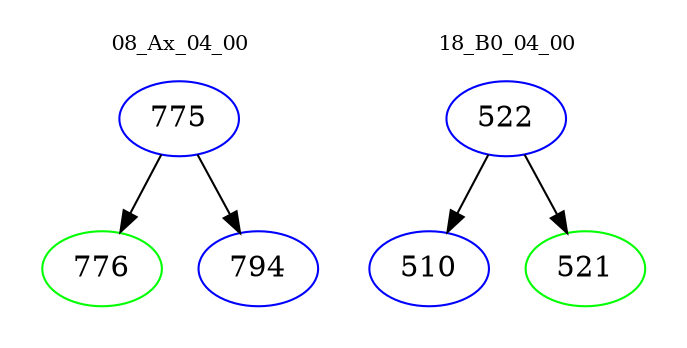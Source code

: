 digraph{
subgraph cluster_0 {
color = white
label = "08_Ax_04_00";
fontsize=10;
T0_775 [label="775", color="blue"]
T0_775 -> T0_776 [color="black"]
T0_776 [label="776", color="green"]
T0_775 -> T0_794 [color="black"]
T0_794 [label="794", color="blue"]
}
subgraph cluster_1 {
color = white
label = "18_B0_04_00";
fontsize=10;
T1_522 [label="522", color="blue"]
T1_522 -> T1_510 [color="black"]
T1_510 [label="510", color="blue"]
T1_522 -> T1_521 [color="black"]
T1_521 [label="521", color="green"]
}
}
